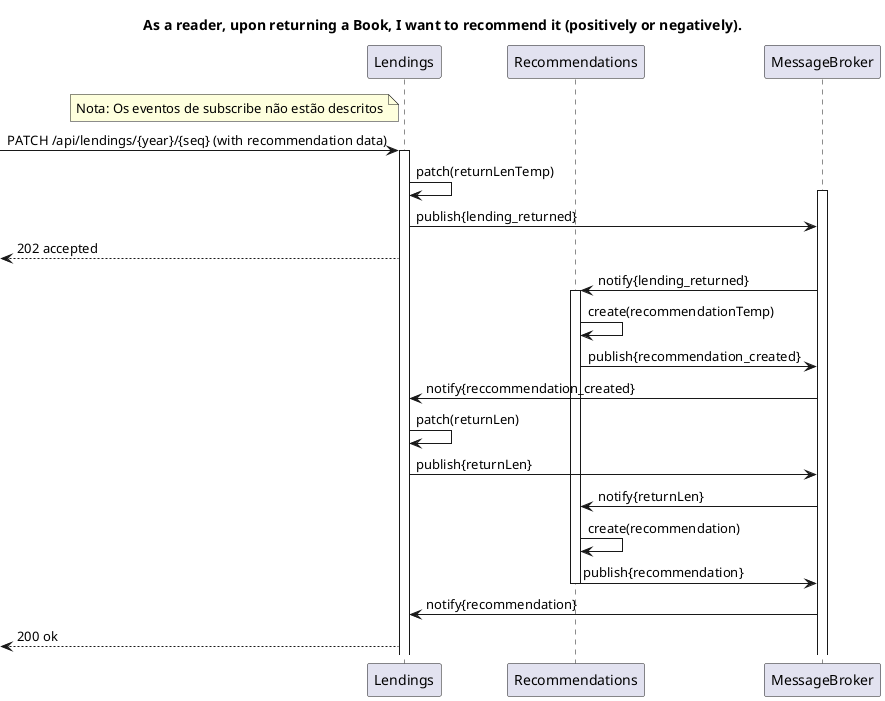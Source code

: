 @startuml
'https://plantuml.com/sequence-diagram
title As a reader, upon returning a Book, I want to recommend it (positively or negatively).

participant Lendings as Len
participant Recommendations as Rec
participant MessageBroker as Mb
note left of Len
  Nota: Os eventos de subscribe não estão descritos
end note

-> Len: PATCH /api/lendings/{year}/{seq} (with recommendation data)
activate Len
Len -> Len: patch(returnLenTemp)
activate Mb
Len -> Mb: publish{lending_returned}
<-- Len: 202 accepted

Mb -> Rec: notify{lending_returned}
activate Rec
Rec -> Rec: create(recommendationTemp)
Rec -> Mb: publish{recommendation_created}
Mb -> Len: notify{reccommendation_created}
Len -> Len: patch(returnLen)
Len -> Mb: publish{returnLen}
Mb -> Rec: notify{returnLen}
Rec -> Rec: create(recommendation)
Rec -> Mb: publish{recommendation}
deactivate Rec

Mb -> Len: notify{recommendation}

<-- Len: 200 ok


@enduml